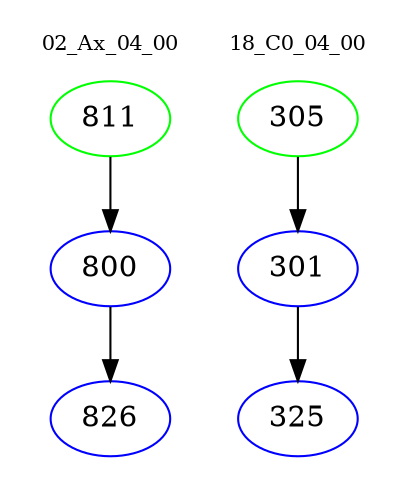 digraph{
subgraph cluster_0 {
color = white
label = "02_Ax_04_00";
fontsize=10;
T0_811 [label="811", color="green"]
T0_811 -> T0_800 [color="black"]
T0_800 [label="800", color="blue"]
T0_800 -> T0_826 [color="black"]
T0_826 [label="826", color="blue"]
}
subgraph cluster_1 {
color = white
label = "18_C0_04_00";
fontsize=10;
T1_305 [label="305", color="green"]
T1_305 -> T1_301 [color="black"]
T1_301 [label="301", color="blue"]
T1_301 -> T1_325 [color="black"]
T1_325 [label="325", color="blue"]
}
}
